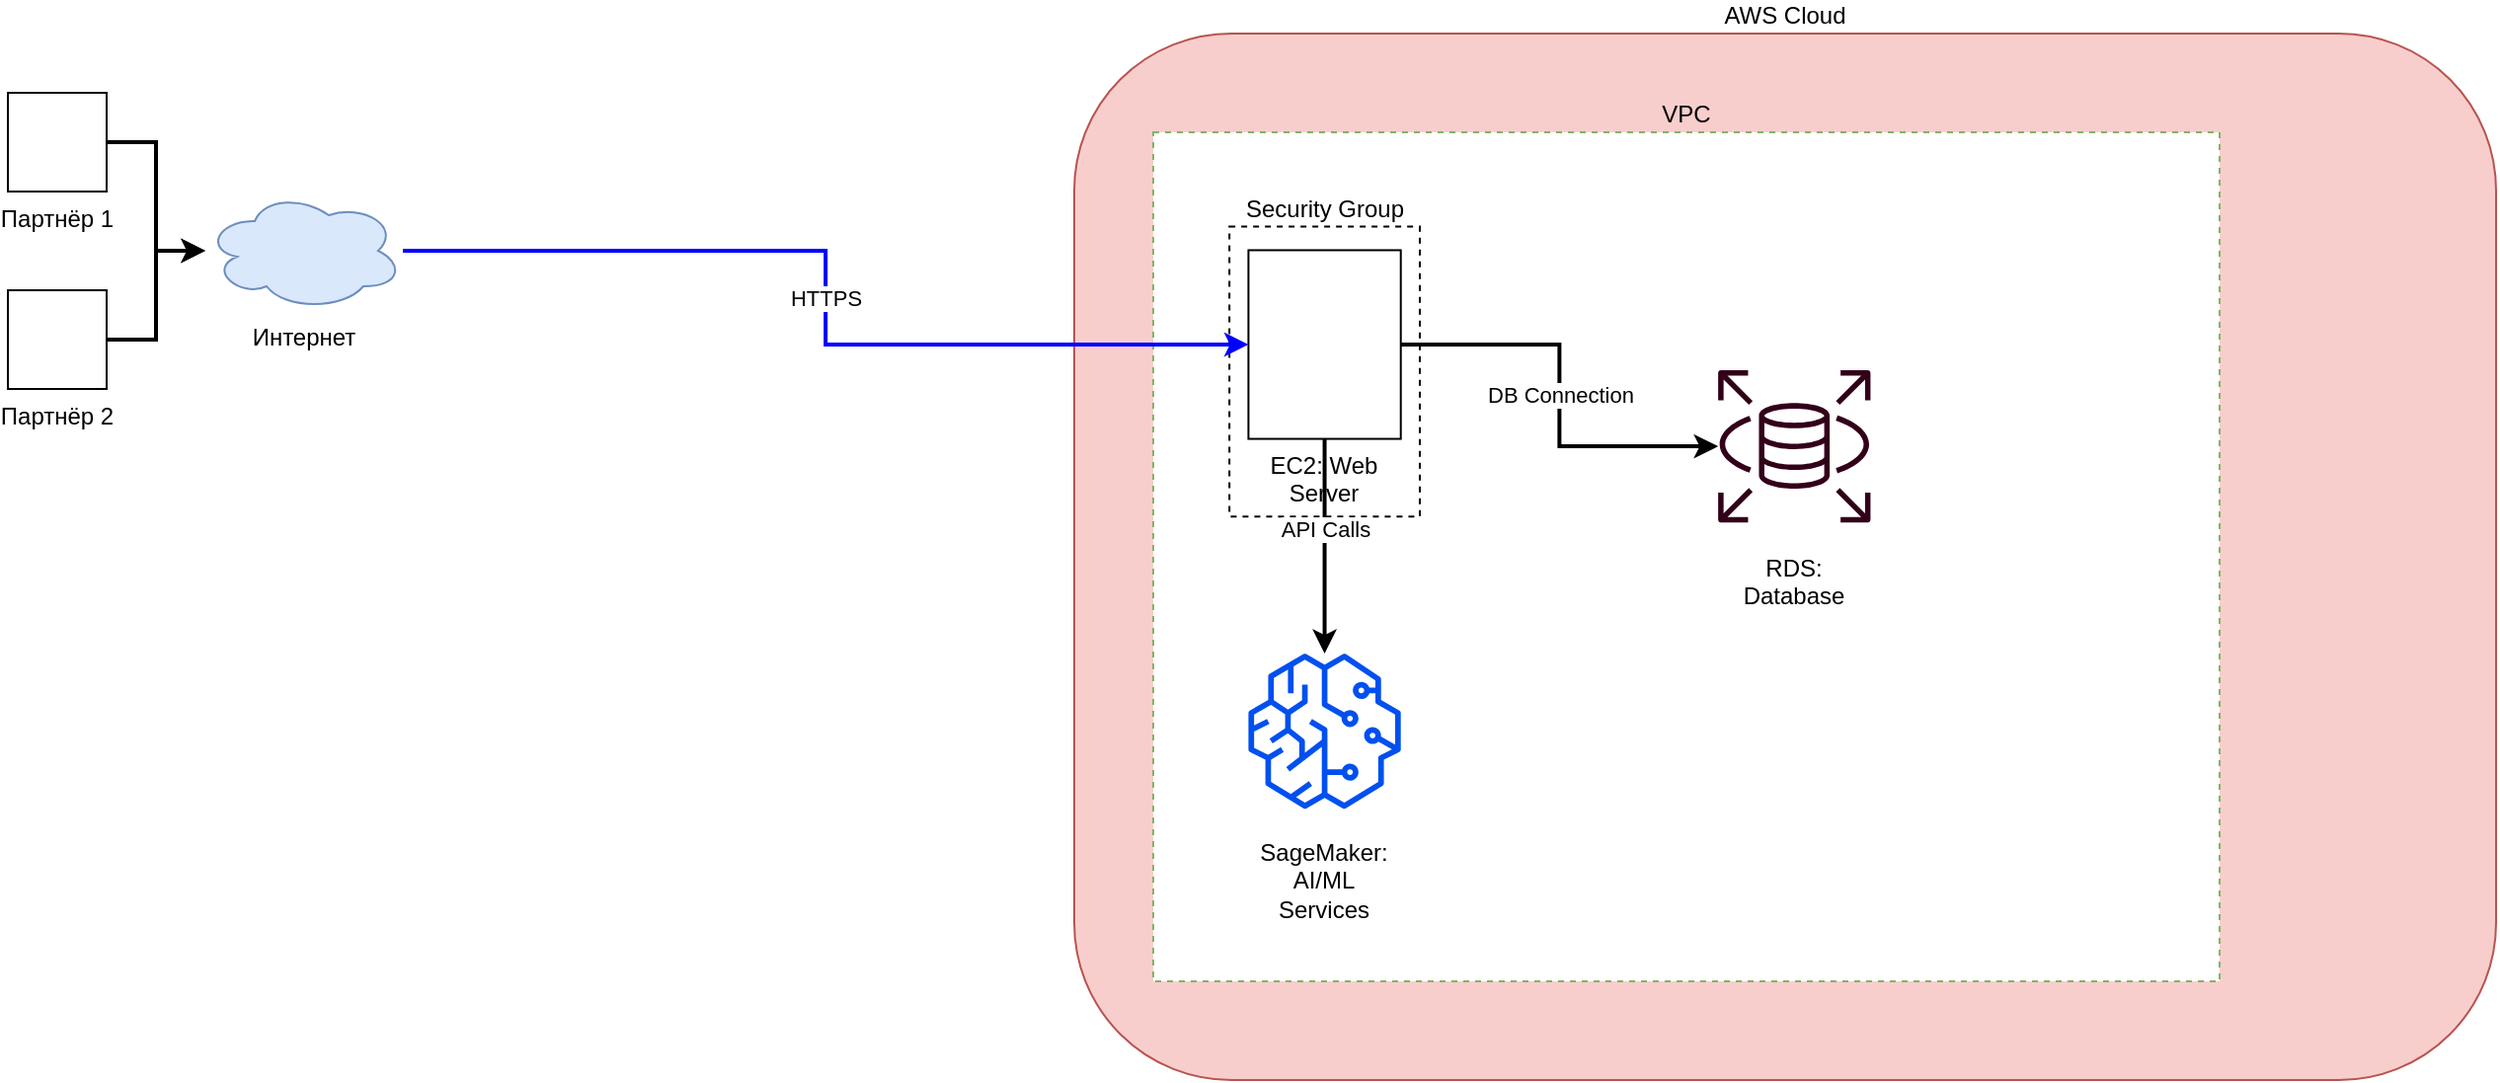 <mxfile version="21.7.5" type="device">
  <diagram id="partner_testing" name="Тестирование партнёрами">
    <mxGraphModel dx="1772" dy="1060" grid="1" gridSize="10" guides="1" tooltips="1" connect="1" arrows="1" fold="1" page="1" pageScale="1" pageWidth="827" pageHeight="1169" math="0" shadow="0">
      <root>
        <mxCell id="0" />
        <mxCell id="1" parent="0" />
        <mxCell id="partner1" value="Партнёр 1" style="shape=mxgraph.people.male;verticalLabelPosition=bottom;verticalAlign=top;" parent="1" vertex="1">
          <mxGeometry x="50" y="100" width="50" height="50" as="geometry" />
        </mxCell>
        <mxCell id="partner2" value="Партнёр 2" style="shape=mxgraph.people.female;verticalLabelPosition=bottom;verticalAlign=top;" parent="1" vertex="1">
          <mxGeometry x="50" y="200" width="50" height="50" as="geometry" />
        </mxCell>
        <mxCell id="internet" value="Интернет" style="shape=cloud;whiteSpace=wrap;html=1;fillColor=#dae8fc;strokeColor=#6c8ebf;verticalLabelPosition=bottom;verticalAlign=top;" parent="1" vertex="1">
          <mxGeometry x="150" y="150" width="100" height="60" as="geometry" />
        </mxCell>
        <mxCell id="aws_cloud" value="AWS Cloud" style="shape=rectangle;whiteSpace=wrap;html=1;rounded=1;fillColor=#f8cecc;strokeColor=#b85450;verticalLabelPosition=top;verticalAlign=bottom;" parent="1" vertex="1">
          <mxGeometry x="590" y="70" width="720" height="530" as="geometry" />
        </mxCell>
        <mxCell id="vpc" value="VPC" style="shape=rectangle;whiteSpace=wrap;html=1;dashed=1;strokeColor=#82b366;verticalLabelPosition=top;verticalAlign=bottom;" parent="aws_cloud" vertex="1">
          <mxGeometry x="40" y="50" width="540" height="430" as="geometry" />
        </mxCell>
        <mxCell id="ec2" value="EC2: Web Server" style="shape=mxgraph.aws4.ec2_instance;whiteSpace=wrap;html=1;verticalLabelPosition=bottom;verticalAlign=top;" parent="vpc" vertex="1">
          <mxGeometry x="48.214" y="59.722" width="77.143" height="95.556" as="geometry" />
        </mxCell>
        <mxCell id="rds" value="RDS: Database" style="shape=mxgraph.aws4.rds;whiteSpace=wrap;html=1;verticalLabelPosition=bottom;verticalAlign=top;fillColor=#33001A;" parent="vpc" vertex="1">
          <mxGeometry x="286.071" y="111.331" width="77.143" height="95.556" as="geometry" />
        </mxCell>
        <mxCell id="sagemaker" value="&lt;font color=&quot;#030303&quot;&gt;SageMaker: AI/ML Services&lt;/font&gt;" style="shape=mxgraph.aws4.sagemaker;whiteSpace=wrap;html=1;verticalLabelPosition=bottom;verticalAlign=top;fillColor=#0050ef;fontColor=#ffffff;strokeColor=#001DBC;" parent="vpc" vertex="1">
          <mxGeometry x="48.214" y="255.566" width="77.143" height="95.556" as="geometry" />
        </mxCell>
        <mxCell id="sg_ec2" value="Security Group" style="shape=rectangle;whiteSpace=wrap;html=1;dashed=1;verticalLabelPosition=top;verticalAlign=bottom;fillColor=none;" parent="vpc" vertex="1">
          <mxGeometry x="38.576" y="47.777" width="96.424" height="146.793" as="geometry" />
        </mxCell>
        <mxCell id="edge4" value="DB Connection" style="edgeStyle=orthogonalEdgeStyle;rounded=0;html=1;strokeWidth=2;" parent="vpc" source="ec2" target="rds" edge="1">
          <mxGeometry relative="1" as="geometry" />
        </mxCell>
        <mxCell id="edge5" value="API Calls" style="edgeStyle=orthogonalEdgeStyle;rounded=0;html=1;strokeWidth=2;align=center;verticalAlign=bottom;" parent="vpc" source="ec2" target="sagemaker" edge="1">
          <mxGeometry relative="1" as="geometry" />
        </mxCell>
        <mxCell id="edge1" style="edgeStyle=orthogonalEdgeStyle;rounded=0;html=1;strokeWidth=2;" parent="1" source="partner1" target="internet" edge="1">
          <mxGeometry relative="1" as="geometry" />
        </mxCell>
        <mxCell id="edge2" style="edgeStyle=orthogonalEdgeStyle;rounded=0;html=1;strokeWidth=2;" parent="1" source="partner2" target="internet" edge="1">
          <mxGeometry relative="1" as="geometry" />
        </mxCell>
        <mxCell id="edge3" value="HTTPS" style="edgeStyle=orthogonalEdgeStyle;rounded=0;html=1;strokeWidth=2;strokeColor=#0000ff;" parent="1" source="internet" target="ec2" edge="1">
          <mxGeometry relative="1" as="geometry" />
        </mxCell>
      </root>
    </mxGraphModel>
  </diagram>
</mxfile>
